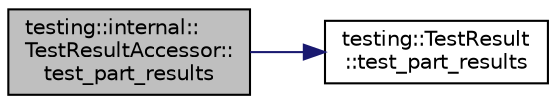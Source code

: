 digraph "testing::internal::TestResultAccessor::test_part_results"
{
 // LATEX_PDF_SIZE
  bgcolor="transparent";
  edge [fontname="Helvetica",fontsize="10",labelfontname="Helvetica",labelfontsize="10"];
  node [fontname="Helvetica",fontsize="10",shape=record];
  rankdir="LR";
  Node1 [label="testing::internal::\lTestResultAccessor::\ltest_part_results",height=0.2,width=0.4,color="black", fillcolor="grey75", style="filled", fontcolor="black",tooltip=" "];
  Node1 -> Node2 [color="midnightblue",fontsize="10",style="solid",fontname="Helvetica"];
  Node2 [label="testing::TestResult\l::test_part_results",height=0.2,width=0.4,color="black",URL="$classtesting_1_1TestResult.html#a2964c3a12ef6ef9bcb47599374514432",tooltip=" "];
}
